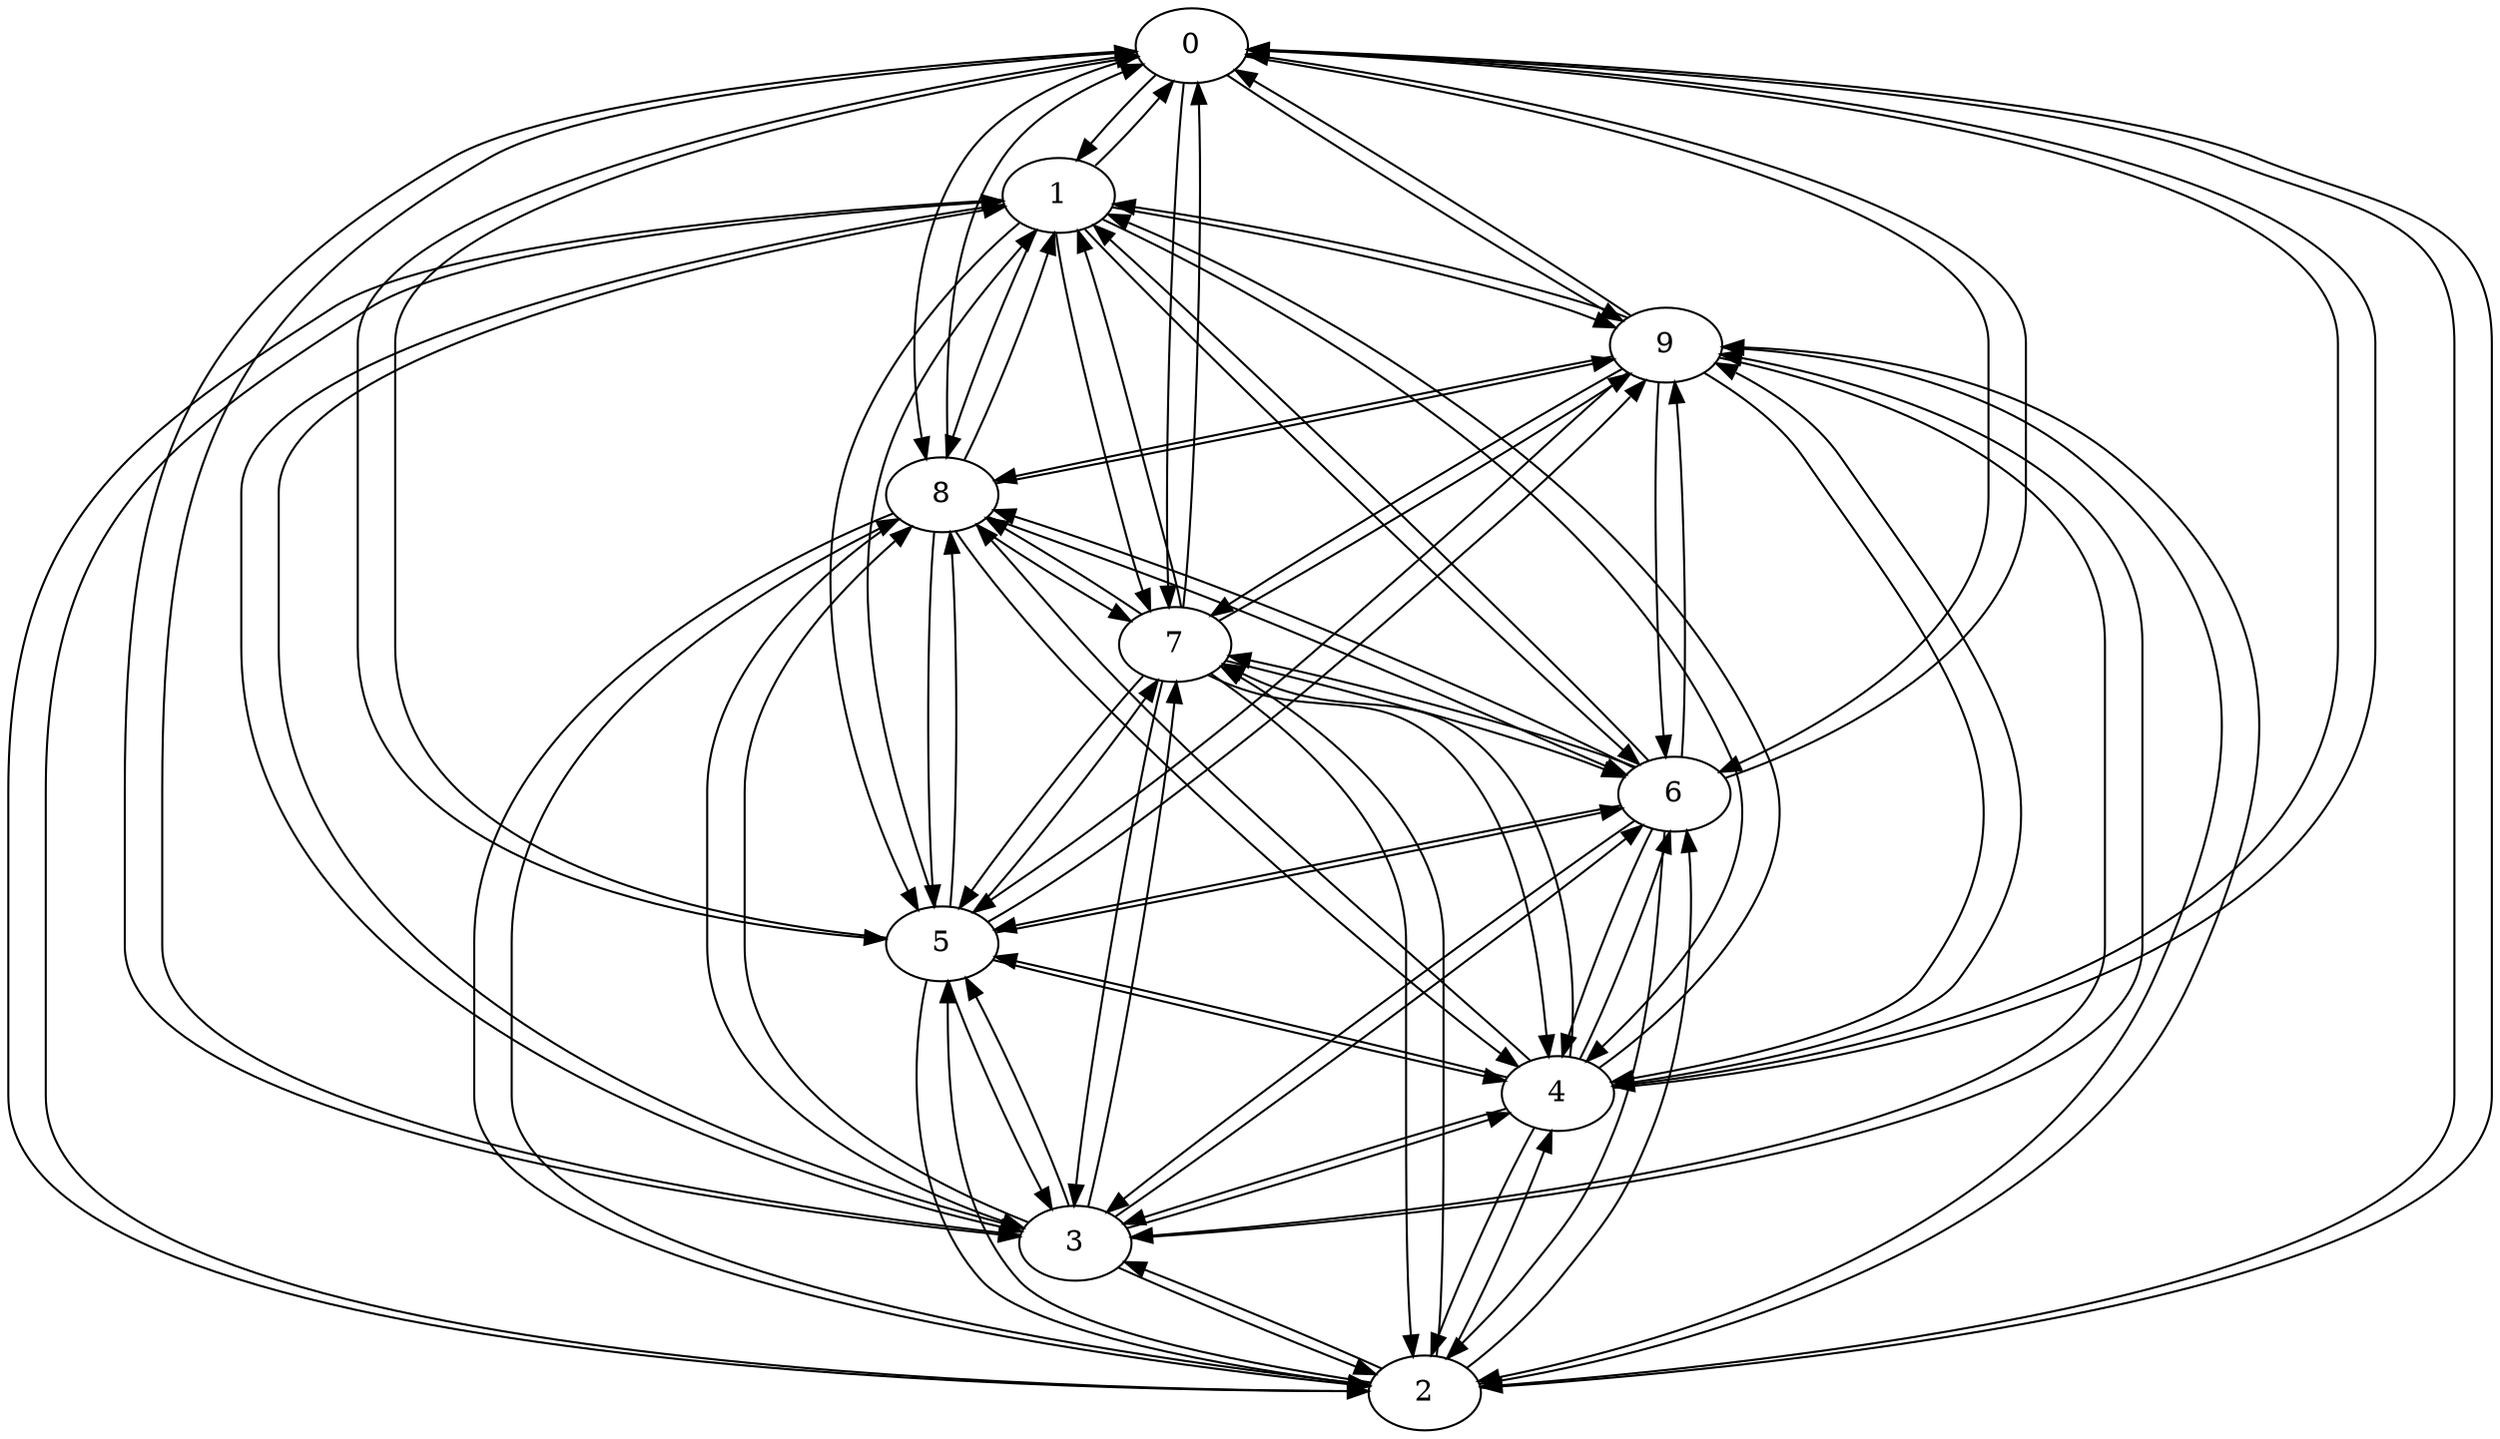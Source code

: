 /* Created by igraph 0.10.2 */
digraph {
  0 [
    label=0
    weight=0
  ];
  1 [
    label=1
    weight=1
  ];
  2 [
    label=2
    weight=2
  ];
  3 [
    label=3
    weight=3
  ];
  4 [
    label=4
    weight=4
  ];
  5 [
    label=5
    weight=5
  ];
  6 [
    label=6
    weight=6
  ];
  7 [
    label=7
    weight=7
  ];
  8 [
    label=8
    weight=8
  ];
  9 [
    label=9
    weight=9
  ];

  0 -> 1;
  0 -> 2;
  0 -> 3;
  0 -> 4;
  0 -> 5;
  0 -> 6;
  0 -> 7;
  0 -> 8;
  0 -> 9;
  1 -> 0;
  1 -> 2;
  1 -> 3;
  1 -> 4;
  1 -> 5;
  1 -> 6;
  1 -> 7;
  1 -> 8;
  1 -> 9;
  2 -> 0;
  2 -> 1;
  2 -> 3;
  2 -> 4;
  2 -> 5;
  2 -> 6;
  2 -> 7;
  2 -> 8;
  2 -> 9;
  3 -> 0;
  3 -> 1;
  3 -> 2;
  3 -> 4;
  3 -> 5;
  3 -> 6;
  3 -> 7;
  3 -> 8;
  3 -> 9;
  4 -> 0;
  4 -> 1;
  4 -> 2;
  4 -> 3;
  4 -> 5;
  4 -> 6;
  4 -> 7;
  4 -> 8;
  4 -> 9;
  5 -> 0;
  5 -> 1;
  5 -> 2;
  5 -> 3;
  5 -> 4;
  5 -> 6;
  5 -> 7;
  5 -> 8;
  5 -> 9;
  6 -> 0;
  6 -> 1;
  6 -> 2;
  6 -> 3;
  6 -> 4;
  6 -> 5;
  6 -> 7;
  6 -> 8;
  6 -> 9;
  7 -> 0;
  7 -> 1;
  7 -> 2;
  7 -> 3;
  7 -> 4;
  7 -> 5;
  7 -> 6;
  7 -> 8;
  7 -> 9;
  8 -> 0;
  8 -> 1;
  8 -> 2;
  8 -> 3;
  8 -> 4;
  8 -> 5;
  8 -> 6;
  8 -> 7;
  8 -> 9;
  9 -> 0;
  9 -> 1;
  9 -> 2;
  9 -> 3;
  9 -> 4;
  9 -> 5;
  9 -> 6;
  9 -> 7;
  9 -> 8;
}

